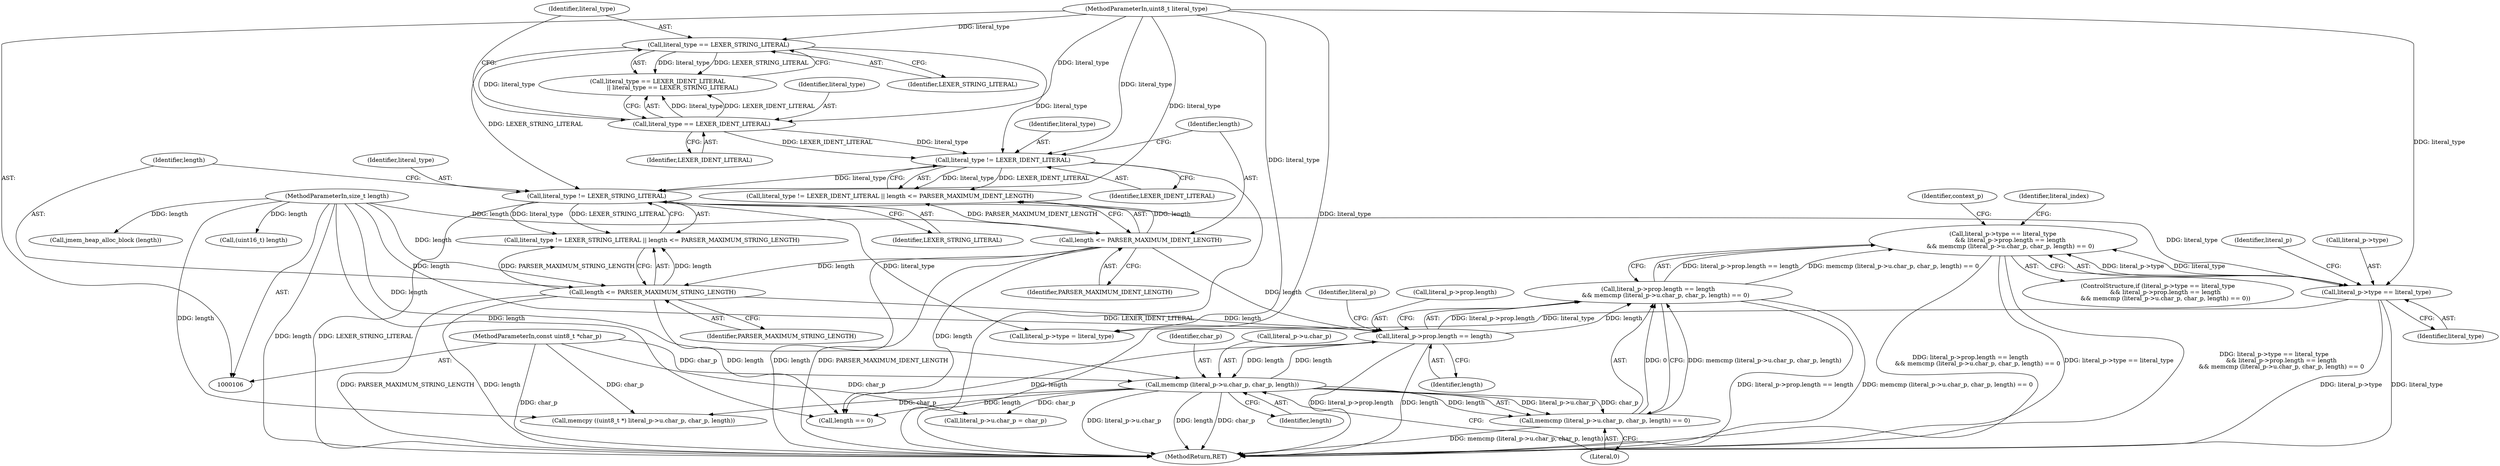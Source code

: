 digraph "0_jerryscript_03a8c630f015f63268639d3ed3bf82cff6fa77d8@API" {
"1000162" [label="(Call,literal_p->type == literal_type\n        && literal_p->prop.length == length\n        && memcmp (literal_p->u.char_p, char_p, length) == 0)"];
"1000163" [label="(Call,literal_p->type == literal_type)"];
"1000137" [label="(Call,literal_type != LEXER_STRING_LITERAL)"];
"1000129" [label="(Call,literal_type != LEXER_IDENT_LITERAL)"];
"1000124" [label="(Call,literal_type == LEXER_STRING_LITERAL)"];
"1000121" [label="(Call,literal_type == LEXER_IDENT_LITERAL)"];
"1000110" [label="(MethodParameterIn,uint8_t literal_type)"];
"1000168" [label="(Call,literal_p->prop.length == length\n        && memcmp (literal_p->u.char_p, char_p, length) == 0)"];
"1000169" [label="(Call,literal_p->prop.length == length)"];
"1000140" [label="(Call,length <= PARSER_MAXIMUM_STRING_LENGTH)"];
"1000132" [label="(Call,length <= PARSER_MAXIMUM_IDENT_LENGTH)"];
"1000109" [label="(MethodParameterIn,size_t length)"];
"1000177" [label="(Call,memcmp (literal_p->u.char_p, char_p, length))"];
"1000108" [label="(MethodParameterIn,const uint8_t *char_p)"];
"1000176" [label="(Call,memcmp (literal_p->u.char_p, char_p, length) == 0)"];
"1000258" [label="(Call,literal_p->type = literal_type)"];
"1000123" [label="(Identifier,LEXER_IDENT_LITERAL)"];
"1000180" [label="(Identifier,literal_p)"];
"1000282" [label="(Call,jmem_heap_alloc_block (length))"];
"1000190" [label="(Identifier,context_p)"];
"1000170" [label="(Call,literal_p->prop.length)"];
"1000323" [label="(MethodReturn,RET)"];
"1000136" [label="(Call,literal_type != LEXER_STRING_LITERAL || length <= PARSER_MAXIMUM_STRING_LENGTH)"];
"1000121" [label="(Call,literal_type == LEXER_IDENT_LITERAL)"];
"1000255" [label="(Call,(uint16_t) length)"];
"1000129" [label="(Call,literal_type != LEXER_IDENT_LITERAL)"];
"1000183" [label="(Identifier,char_p)"];
"1000126" [label="(Identifier,LEXER_STRING_LITERAL)"];
"1000178" [label="(Call,literal_p->u.char_p)"];
"1000124" [label="(Call,literal_type == LEXER_STRING_LITERAL)"];
"1000138" [label="(Identifier,literal_type)"];
"1000184" [label="(Identifier,length)"];
"1000125" [label="(Identifier,literal_type)"];
"1000109" [label="(MethodParameterIn,size_t length)"];
"1000142" [label="(Identifier,PARSER_MAXIMUM_STRING_LENGTH)"];
"1000169" [label="(Call,literal_p->prop.length == length)"];
"1000110" [label="(MethodParameterIn,uint8_t literal_type)"];
"1000185" [label="(Literal,0)"];
"1000137" [label="(Call,literal_type != LEXER_STRING_LITERAL)"];
"1000133" [label="(Identifier,length)"];
"1000134" [label="(Identifier,PARSER_MAXIMUM_IDENT_LENGTH)"];
"1000162" [label="(Call,literal_p->type == literal_type\n        && literal_p->prop.length == length\n        && memcmp (literal_p->u.char_p, char_p, length) == 0)"];
"1000168" [label="(Call,literal_p->prop.length == length\n        && memcmp (literal_p->u.char_p, char_p, length) == 0)"];
"1000176" [label="(Call,memcmp (literal_p->u.char_p, char_p, length) == 0)"];
"1000140" [label="(Call,length <= PARSER_MAXIMUM_STRING_LENGTH)"];
"1000128" [label="(Call,literal_type != LEXER_IDENT_LITERAL || length <= PARSER_MAXIMUM_IDENT_LENGTH)"];
"1000108" [label="(MethodParameterIn,const uint8_t *char_p)"];
"1000172" [label="(Identifier,literal_p)"];
"1000141" [label="(Identifier,length)"];
"1000164" [label="(Call,literal_p->type)"];
"1000120" [label="(Call,literal_type == LEXER_IDENT_LITERAL\n                || literal_type == LEXER_STRING_LITERAL)"];
"1000161" [label="(ControlStructure,if (literal_p->type == literal_type\n        && literal_p->prop.length == length\n        && memcmp (literal_p->u.char_p, char_p, length) == 0))"];
"1000163" [label="(Call,literal_p->type == literal_type)"];
"1000139" [label="(Identifier,LEXER_STRING_LITERAL)"];
"1000122" [label="(Identifier,literal_type)"];
"1000232" [label="(Call,length == 0)"];
"1000167" [label="(Identifier,literal_type)"];
"1000296" [label="(Call,literal_p->u.char_p = char_p)"];
"1000177" [label="(Call,memcmp (literal_p->u.char_p, char_p, length))"];
"1000132" [label="(Call,length <= PARSER_MAXIMUM_IDENT_LENGTH)"];
"1000284" [label="(Call,memcpy ((uint8_t *) literal_p->u.char_p, char_p, length))"];
"1000216" [label="(Identifier,literal_index)"];
"1000130" [label="(Identifier,literal_type)"];
"1000175" [label="(Identifier,length)"];
"1000131" [label="(Identifier,LEXER_IDENT_LITERAL)"];
"1000162" -> "1000161"  [label="AST: "];
"1000162" -> "1000163"  [label="CFG: "];
"1000162" -> "1000168"  [label="CFG: "];
"1000163" -> "1000162"  [label="AST: "];
"1000168" -> "1000162"  [label="AST: "];
"1000190" -> "1000162"  [label="CFG: "];
"1000216" -> "1000162"  [label="CFG: "];
"1000162" -> "1000323"  [label="DDG: literal_p->prop.length == length\n        && memcmp (literal_p->u.char_p, char_p, length) == 0"];
"1000162" -> "1000323"  [label="DDG: literal_p->type == literal_type"];
"1000162" -> "1000323"  [label="DDG: literal_p->type == literal_type\n        && literal_p->prop.length == length\n        && memcmp (literal_p->u.char_p, char_p, length) == 0"];
"1000163" -> "1000162"  [label="DDG: literal_p->type"];
"1000163" -> "1000162"  [label="DDG: literal_type"];
"1000168" -> "1000162"  [label="DDG: literal_p->prop.length == length"];
"1000168" -> "1000162"  [label="DDG: memcmp (literal_p->u.char_p, char_p, length) == 0"];
"1000163" -> "1000167"  [label="CFG: "];
"1000164" -> "1000163"  [label="AST: "];
"1000167" -> "1000163"  [label="AST: "];
"1000172" -> "1000163"  [label="CFG: "];
"1000163" -> "1000323"  [label="DDG: literal_p->type"];
"1000163" -> "1000323"  [label="DDG: literal_type"];
"1000137" -> "1000163"  [label="DDG: literal_type"];
"1000110" -> "1000163"  [label="DDG: literal_type"];
"1000163" -> "1000258"  [label="DDG: literal_type"];
"1000137" -> "1000136"  [label="AST: "];
"1000137" -> "1000139"  [label="CFG: "];
"1000138" -> "1000137"  [label="AST: "];
"1000139" -> "1000137"  [label="AST: "];
"1000141" -> "1000137"  [label="CFG: "];
"1000136" -> "1000137"  [label="CFG: "];
"1000137" -> "1000323"  [label="DDG: LEXER_STRING_LITERAL"];
"1000137" -> "1000136"  [label="DDG: literal_type"];
"1000137" -> "1000136"  [label="DDG: LEXER_STRING_LITERAL"];
"1000129" -> "1000137"  [label="DDG: literal_type"];
"1000110" -> "1000137"  [label="DDG: literal_type"];
"1000124" -> "1000137"  [label="DDG: LEXER_STRING_LITERAL"];
"1000137" -> "1000258"  [label="DDG: literal_type"];
"1000129" -> "1000128"  [label="AST: "];
"1000129" -> "1000131"  [label="CFG: "];
"1000130" -> "1000129"  [label="AST: "];
"1000131" -> "1000129"  [label="AST: "];
"1000133" -> "1000129"  [label="CFG: "];
"1000128" -> "1000129"  [label="CFG: "];
"1000129" -> "1000323"  [label="DDG: LEXER_IDENT_LITERAL"];
"1000129" -> "1000128"  [label="DDG: literal_type"];
"1000129" -> "1000128"  [label="DDG: LEXER_IDENT_LITERAL"];
"1000124" -> "1000129"  [label="DDG: literal_type"];
"1000121" -> "1000129"  [label="DDG: literal_type"];
"1000121" -> "1000129"  [label="DDG: LEXER_IDENT_LITERAL"];
"1000110" -> "1000129"  [label="DDG: literal_type"];
"1000124" -> "1000120"  [label="AST: "];
"1000124" -> "1000126"  [label="CFG: "];
"1000125" -> "1000124"  [label="AST: "];
"1000126" -> "1000124"  [label="AST: "];
"1000120" -> "1000124"  [label="CFG: "];
"1000124" -> "1000120"  [label="DDG: literal_type"];
"1000124" -> "1000120"  [label="DDG: LEXER_STRING_LITERAL"];
"1000121" -> "1000124"  [label="DDG: literal_type"];
"1000110" -> "1000124"  [label="DDG: literal_type"];
"1000121" -> "1000120"  [label="AST: "];
"1000121" -> "1000123"  [label="CFG: "];
"1000122" -> "1000121"  [label="AST: "];
"1000123" -> "1000121"  [label="AST: "];
"1000125" -> "1000121"  [label="CFG: "];
"1000120" -> "1000121"  [label="CFG: "];
"1000121" -> "1000120"  [label="DDG: literal_type"];
"1000121" -> "1000120"  [label="DDG: LEXER_IDENT_LITERAL"];
"1000110" -> "1000121"  [label="DDG: literal_type"];
"1000110" -> "1000106"  [label="AST: "];
"1000110" -> "1000323"  [label="DDG: literal_type"];
"1000110" -> "1000258"  [label="DDG: literal_type"];
"1000168" -> "1000169"  [label="CFG: "];
"1000168" -> "1000176"  [label="CFG: "];
"1000169" -> "1000168"  [label="AST: "];
"1000176" -> "1000168"  [label="AST: "];
"1000168" -> "1000323"  [label="DDG: literal_p->prop.length == length"];
"1000168" -> "1000323"  [label="DDG: memcmp (literal_p->u.char_p, char_p, length) == 0"];
"1000169" -> "1000168"  [label="DDG: literal_p->prop.length"];
"1000169" -> "1000168"  [label="DDG: length"];
"1000176" -> "1000168"  [label="DDG: memcmp (literal_p->u.char_p, char_p, length)"];
"1000176" -> "1000168"  [label="DDG: 0"];
"1000169" -> "1000175"  [label="CFG: "];
"1000170" -> "1000169"  [label="AST: "];
"1000175" -> "1000169"  [label="AST: "];
"1000180" -> "1000169"  [label="CFG: "];
"1000169" -> "1000323"  [label="DDG: literal_p->prop.length"];
"1000169" -> "1000323"  [label="DDG: length"];
"1000140" -> "1000169"  [label="DDG: length"];
"1000177" -> "1000169"  [label="DDG: length"];
"1000132" -> "1000169"  [label="DDG: length"];
"1000109" -> "1000169"  [label="DDG: length"];
"1000169" -> "1000177"  [label="DDG: length"];
"1000169" -> "1000232"  [label="DDG: length"];
"1000140" -> "1000136"  [label="AST: "];
"1000140" -> "1000142"  [label="CFG: "];
"1000141" -> "1000140"  [label="AST: "];
"1000142" -> "1000140"  [label="AST: "];
"1000136" -> "1000140"  [label="CFG: "];
"1000140" -> "1000323"  [label="DDG: PARSER_MAXIMUM_STRING_LENGTH"];
"1000140" -> "1000323"  [label="DDG: length"];
"1000140" -> "1000136"  [label="DDG: length"];
"1000140" -> "1000136"  [label="DDG: PARSER_MAXIMUM_STRING_LENGTH"];
"1000132" -> "1000140"  [label="DDG: length"];
"1000109" -> "1000140"  [label="DDG: length"];
"1000140" -> "1000232"  [label="DDG: length"];
"1000132" -> "1000128"  [label="AST: "];
"1000132" -> "1000134"  [label="CFG: "];
"1000133" -> "1000132"  [label="AST: "];
"1000134" -> "1000132"  [label="AST: "];
"1000128" -> "1000132"  [label="CFG: "];
"1000132" -> "1000323"  [label="DDG: length"];
"1000132" -> "1000323"  [label="DDG: PARSER_MAXIMUM_IDENT_LENGTH"];
"1000132" -> "1000128"  [label="DDG: length"];
"1000132" -> "1000128"  [label="DDG: PARSER_MAXIMUM_IDENT_LENGTH"];
"1000109" -> "1000132"  [label="DDG: length"];
"1000132" -> "1000232"  [label="DDG: length"];
"1000109" -> "1000106"  [label="AST: "];
"1000109" -> "1000323"  [label="DDG: length"];
"1000109" -> "1000177"  [label="DDG: length"];
"1000109" -> "1000232"  [label="DDG: length"];
"1000109" -> "1000255"  [label="DDG: length"];
"1000109" -> "1000282"  [label="DDG: length"];
"1000109" -> "1000284"  [label="DDG: length"];
"1000177" -> "1000176"  [label="AST: "];
"1000177" -> "1000184"  [label="CFG: "];
"1000178" -> "1000177"  [label="AST: "];
"1000183" -> "1000177"  [label="AST: "];
"1000184" -> "1000177"  [label="AST: "];
"1000185" -> "1000177"  [label="CFG: "];
"1000177" -> "1000323"  [label="DDG: literal_p->u.char_p"];
"1000177" -> "1000323"  [label="DDG: length"];
"1000177" -> "1000323"  [label="DDG: char_p"];
"1000177" -> "1000176"  [label="DDG: literal_p->u.char_p"];
"1000177" -> "1000176"  [label="DDG: char_p"];
"1000177" -> "1000176"  [label="DDG: length"];
"1000108" -> "1000177"  [label="DDG: char_p"];
"1000177" -> "1000232"  [label="DDG: length"];
"1000177" -> "1000284"  [label="DDG: char_p"];
"1000177" -> "1000296"  [label="DDG: char_p"];
"1000108" -> "1000106"  [label="AST: "];
"1000108" -> "1000323"  [label="DDG: char_p"];
"1000108" -> "1000284"  [label="DDG: char_p"];
"1000108" -> "1000296"  [label="DDG: char_p"];
"1000176" -> "1000185"  [label="CFG: "];
"1000185" -> "1000176"  [label="AST: "];
"1000176" -> "1000323"  [label="DDG: memcmp (literal_p->u.char_p, char_p, length)"];
}
